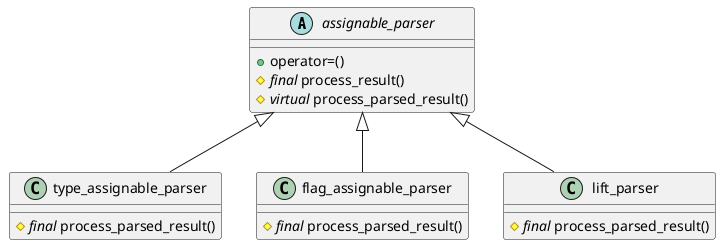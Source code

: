 @startuml
abstract class assignable_parser {
	+ operator=()
	# <i>final</i> process_result()
	# <i>virtual</i> process_parsed_result()
}

class type_assignable_parser {
	# <i>final</i> process_parsed_result()
}

class flag_assignable_parser {
	# <i>final</i> process_parsed_result()
}

class lift_parser {
	# <i>final</i> process_parsed_result()
}

assignable_parser <|-- type_assignable_parser
assignable_parser <|-- flag_assignable_parser
assignable_parser <|-- lift_parser
@enduml
